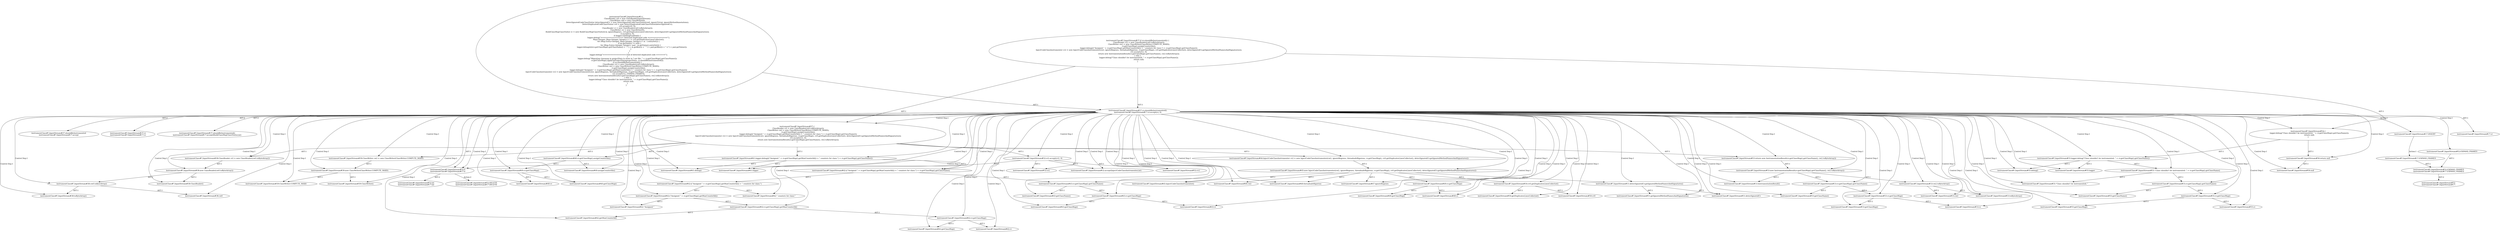 digraph "Pattern" {
0 [label="instrumentClass#?,InputStream#52:DELETE
instrumentClass#?,InputStream#17:DELETE" shape=ellipse]
1 [label="instrumentClass#?,InputStream#52:0
instrumentClass#?,InputStream#17:0" shape=ellipse]
2 [label="instrumentClass#?,InputStream#37:cv.shouldBeInstrumented()
instrumentClass#?,InputStream#17:cr.accept(cv, 0)" shape=ellipse]
3 [label="instrumentClass#?,InputStream#37:if (cv.shouldBeInstrumented()) \{
    ClassReader cr2 = new ClassReader(cw0.toByteArray());
    ClassWriter cw2 = new ClassWriter(ClassWriter.COMPUTE_MAXS);
    cv.getClassMap().assignCounterIds();
    logger.debug(((\"Assigned \" + cv.getClassMap().getMaxCounterId()) + \" counters for class:\") + cv.getClassMap().getClassName());
    InjectCodeClassInstrumenter cv2 = new InjectCodeClassInstrumenter(cw2, ignoreRegexes, threadsafeRigorous, cv.getClassMap(), cv0.getDuplicatesLinesCollector(), detectIgnoredCv.getIgnoredMethodNamesAndSignatures());
    cr2.accept(cv2, 0);
    return new InstrumentationResult(cv.getClassMap().getClassName(), cw2.toByteArray());
\} else \{
    logger.debug(\"Class shouldn't be instrumented: \" + cv.getClassMap().getClassName());
    return null;
\}" shape=ellipse]
4 [label="instrumentClass#?,InputStream#37:shouldBeInstrumented
instrumentClass#?,InputStream#17:accept" shape=ellipse]
5 [label="instrumentClass#?,InputStream#37:cv
instrumentClass#?,InputStream#17:cv" shape=ellipse]
6 [label="instrumentClass#?,InputStream#37:shouldBeInstrumented()
instrumentClass#?,InputStream#17:accept(BuildClassMapClassVisitor,int)" shape=ellipse]
7 [label="instrumentClass#?,InputStream#37:\{
    ClassReader cr2 = new ClassReader(cw0.toByteArray());
    ClassWriter cw2 = new ClassWriter(ClassWriter.COMPUTE_MAXS);
    cv.getClassMap().assignCounterIds();
    logger.debug(((\"Assigned \" + cv.getClassMap().getMaxCounterId()) + \" counters for class:\") + cv.getClassMap().getClassName());
    InjectCodeClassInstrumenter cv2 = new InjectCodeClassInstrumenter(cw2, ignoreRegexes, threadsafeRigorous, cv.getClassMap(), cv0.getDuplicatesLinesCollector(), detectIgnoredCv.getIgnoredMethodNamesAndSignatures());
    cr2.accept(cv2, 0);
    return new InstrumentationResult(cv.getClassMap().getClassName(), cw2.toByteArray());
\}" shape=ellipse]
8 [label="instrumentClass#?,InputStream#38:ClassReader cr2 = new ClassReader(cw0.toByteArray())" shape=ellipse]
9 [label="instrumentClass#?,InputStream#38:new ClassReader(cw0.toByteArray())" shape=ellipse]
10 [label="instrumentClass#?,InputStream#38:ClassReader()" shape=ellipse]
11 [label="instrumentClass#?,InputStream#38:cw0.toByteArray()" shape=ellipse]
12 [label="instrumentClass#?,InputStream#38:toByteArray()" shape=ellipse]
13 [label="instrumentClass#?,InputStream#38:cw0" shape=ellipse]
14 [label="instrumentClass#?,InputStream#39:ClassWriter cw2 = new ClassWriter(ClassWriter.COMPUTE_MAXS)" shape=ellipse]
15 [label="instrumentClass#?,InputStream#39:new ClassWriter(ClassWriter.COMPUTE_MAXS)" shape=ellipse]
16 [label="instrumentClass#?,InputStream#39:ClassWriter()" shape=ellipse]
17 [label="instrumentClass#?,InputStream#39:ClassWriter.COMPUTE_MAXS" shape=ellipse]
18 [label="instrumentClass#?,InputStream#40:cv.getClassMap().assignCounterIds()" shape=ellipse]
19 [label="instrumentClass#?,InputStream#40:assignCounterIds()" shape=ellipse]
20 [label="instrumentClass#?,InputStream#40:cv.getClassMap()" shape=ellipse]
21 [label="instrumentClass#?,InputStream#40:getClassMap()" shape=ellipse]
22 [label="instrumentClass#?,InputStream#40:cv" shape=ellipse]
23 [label="instrumentClass#?,InputStream#41:logger.debug(((\"Assigned \" + cv.getClassMap().getMaxCounterId()) + \" counters for class:\") + cv.getClassMap().getClassName())" shape=ellipse]
24 [label="instrumentClass#?,InputStream#41:debug()" shape=ellipse]
25 [label="instrumentClass#?,InputStream#41:logger" shape=ellipse]
26 [label="instrumentClass#?,InputStream#42:((\"Assigned \" + cv.getClassMap().getMaxCounterId()) + \" counters for class:\") + cv.getClassMap().getClassName()" shape=ellipse]
27 [label="instrumentClass#?,InputStream#42:((\"Assigned \" + cv.getClassMap().getMaxCounterId()) + \" counters for class:\")" shape=ellipse]
28 [label="instrumentClass#?,InputStream#42:(\"Assigned \" + cv.getClassMap().getMaxCounterId())" shape=ellipse]
29 [label="instrumentClass#?,InputStream#42:\"Assigned \"" shape=ellipse]
30 [label="instrumentClass#?,InputStream#42:cv.getClassMap().getMaxCounterId()" shape=ellipse]
31 [label="instrumentClass#?,InputStream#42:getMaxCounterId()" shape=ellipse]
32 [label="instrumentClass#?,InputStream#42:cv.getClassMap()" shape=ellipse]
33 [label="instrumentClass#?,InputStream#42:getClassMap()" shape=ellipse]
34 [label="instrumentClass#?,InputStream#42:cv" shape=ellipse]
35 [label="instrumentClass#?,InputStream#42:\" counters for class:\"" shape=ellipse]
36 [label="instrumentClass#?,InputStream#43:cv.getClassMap().getClassName()" shape=ellipse]
37 [label="instrumentClass#?,InputStream#43:getClassName()" shape=ellipse]
38 [label="instrumentClass#?,InputStream#43:cv.getClassMap()" shape=ellipse]
39 [label="instrumentClass#?,InputStream#43:getClassMap()" shape=ellipse]
40 [label="instrumentClass#?,InputStream#43:cv" shape=ellipse]
41 [label="instrumentClass#?,InputStream#44:InjectCodeClassInstrumenter cv2 = new InjectCodeClassInstrumenter(cw2, ignoreRegexes, threadsafeRigorous, cv.getClassMap(), cv0.getDuplicatesLinesCollector(), detectIgnoredCv.getIgnoredMethodNamesAndSignatures())" shape=ellipse]
42 [label="instrumentClass#?,InputStream#45:new InjectCodeClassInstrumenter(cw2, ignoreRegexes, threadsafeRigorous, cv.getClassMap(), cv0.getDuplicatesLinesCollector(), detectIgnoredCv.getIgnoredMethodNamesAndSignatures())" shape=ellipse]
43 [label="instrumentClass#?,InputStream#45:InjectCodeClassInstrumenter()" shape=ellipse]
44 [label="instrumentClass#?,InputStream#46:cw2" shape=ellipse]
45 [label="instrumentClass#?,InputStream#47:ignoreRegexes" shape=ellipse]
46 [label="instrumentClass#?,InputStream#48:threadsafeRigorous" shape=ellipse]
47 [label="instrumentClass#?,InputStream#49:cv.getClassMap()" shape=ellipse]
48 [label="instrumentClass#?,InputStream#49:getClassMap()" shape=ellipse]
49 [label="instrumentClass#?,InputStream#49:cv" shape=ellipse]
50 [label="instrumentClass#?,InputStream#50:cv0.getDuplicatesLinesCollector()" shape=ellipse]
51 [label="instrumentClass#?,InputStream#50:getDuplicatesLinesCollector()" shape=ellipse]
52 [label="instrumentClass#?,InputStream#50:cv0" shape=ellipse]
53 [label="instrumentClass#?,InputStream#51:detectIgnoredCv.getIgnoredMethodNamesAndSignatures()" shape=ellipse]
54 [label="instrumentClass#?,InputStream#51:getIgnoredMethodNamesAndSignatures()" shape=ellipse]
55 [label="instrumentClass#?,InputStream#51:detectIgnoredCv" shape=ellipse]
56 [label="instrumentClass#?,InputStream#52:cr2.accept(cv2, 0)" shape=ellipse]
57 [label="instrumentClass#?,InputStream#52:accept(InjectCodeClassInstrumenter,int)" shape=ellipse]
58 [label="instrumentClass#?,InputStream#52:cr2" shape=ellipse]
59 [label="instrumentClass#?,InputStream#52:cv2" shape=ellipse]
60 [label="instrumentClass#?,InputStream#53:return new InstrumentationResult(cv.getClassMap().getClassName(), cw2.toByteArray())" shape=ellipse]
61 [label="instrumentClass#?,InputStream#53:new InstrumentationResult(cv.getClassMap().getClassName(), cw2.toByteArray())" shape=ellipse]
62 [label="instrumentClass#?,InputStream#53:InstrumentationResult()" shape=ellipse]
63 [label="instrumentClass#?,InputStream#53:cv.getClassMap().getClassName()" shape=ellipse]
64 [label="instrumentClass#?,InputStream#53:getClassName()" shape=ellipse]
65 [label="instrumentClass#?,InputStream#53:cv.getClassMap()" shape=ellipse]
66 [label="instrumentClass#?,InputStream#53:getClassMap()" shape=ellipse]
67 [label="instrumentClass#?,InputStream#53:cv" shape=ellipse]
68 [label="instrumentClass#?,InputStream#53:cw2.toByteArray()" shape=ellipse]
69 [label="instrumentClass#?,InputStream#53:toByteArray()" shape=ellipse]
70 [label="instrumentClass#?,InputStream#53:cw2" shape=ellipse]
71 [label="instrumentClass#?,InputStream#54:\{
    logger.debug(\"Class shouldn't be instrumented: \" + cv.getClassMap().getClassName());
    return null;
\}" shape=ellipse]
72 [label="instrumentClass#?,InputStream#55:logger.debug(\"Class shouldn't be instrumented: \" + cv.getClassMap().getClassName())" shape=ellipse]
73 [label="instrumentClass#?,InputStream#55:debug()" shape=ellipse]
74 [label="instrumentClass#?,InputStream#55:logger" shape=ellipse]
75 [label="instrumentClass#?,InputStream#55:\"Class shouldn't be instrumented: \" + cv.getClassMap().getClassName()" shape=ellipse]
76 [label="instrumentClass#?,InputStream#55:\"Class shouldn't be instrumented: \"" shape=ellipse]
77 [label="instrumentClass#?,InputStream#55:cv.getClassMap().getClassName()" shape=ellipse]
78 [label="instrumentClass#?,InputStream#55:getClassName()" shape=ellipse]
79 [label="instrumentClass#?,InputStream#55:cv.getClassMap()" shape=ellipse]
80 [label="instrumentClass#?,InputStream#55:getClassMap()" shape=ellipse]
81 [label="instrumentClass#?,InputStream#55:cv" shape=ellipse]
82 [label="instrumentClass#?,InputStream#56:return null" shape=ellipse]
83 [label="instrumentClass#?,InputStream#56:null" shape=ellipse]
84 [label="instrumentClass#?,InputStream#52:EXPAND_FRAMES" shape=ellipse]
85 [label="instrumentClass#?,InputStream#52:EXPAND_FRAMES
instrumentClass#?,InputStream#17:EXPAND_FRAMES" shape=ellipse]
86 [label="instrumentClass#?,InputStream#52:
instrumentClass#?,InputStream#17:" shape=ellipse]
87 [label="instrumentClass#?,InputStream#52:int
instrumentClass#?,InputStream#17:int" shape=ellipse]
88 [label="instrumentClass#?,InputStream#2:\{
    ClassReader cr0 = new ClassReader(inputStream);
    ClassWriter cw0 = new ClassWriter(0);
    DetectIgnoredCodeClassVisitor detectIgnoredCv = new DetectIgnoredCodeClassVisitor(cw0, ignoreTrivial, ignoreMethodAnnotations);
    DetectDuplicatedCodeClassVisitor cv0 = new DetectDuplicatedCodeClassVisitor(detectIgnoredCv);
    cr0.accept(cv0, 0);
    ClassReader cr = new ClassReader(cw0.toByteArray());
    ClassWriter cw = new ClassWriter(0);
    BuildClassMapClassVisitor cv = new BuildClassMapClassVisitor(cw, ignoreRegexes, cv0.getDuplicatesLinesCollector(), detectIgnoredCv.getIgnoredMethodNamesAndSignatures());
    cr.accept(cv, 0);
    if (logger.isDebugEnabled()) \{
        logger.debug(\"=============== Detected duplicated code =============\");
        Map<Integer, Map<Integer, Integer>> l = cv0.getDuplicatesLinesCollector();
        for (Map.Entry<Integer, Map<Integer, Integer>> m : l.entrySet()) \{
            if (m.getValue() != null) \{
                for (Map.Entry<Integer, Integer> pair : m.getValue().entrySet()) \{
                    logger.debug((((((cv.getClassMap().getClassName() + \":\") + m.getKey()) + \" \") + pair.getKey()) + \"->\") + pair.getValue());
                \}
            \}
        \}
        logger.debug(\"=============== End of detected duplicated code ======\");
    \}
    logger.debug(\"Migrating classmap in projectData to store in *.ser file: \" + cv.getClassMap().getClassName());
    cv.getClassMap().applyOnProjectData(projectData, cv.shouldBeInstrumented());
    if (cv.shouldBeInstrumented()) \{
        ClassReader cr2 = new ClassReader(cw0.toByteArray());
        ClassWriter cw2 = new ClassWriter(ClassWriter.COMPUTE_MAXS);
        cv.getClassMap().assignCounterIds();
        logger.debug(((\"Assigned \" + cv.getClassMap().getMaxCounterId()) + \" counters for class:\") + cv.getClassMap().getClassName());
        InjectCodeClassInstrumenter cv2 = new InjectCodeClassInstrumenter(cw2, ignoreRegexes, threadsafeRigorous, cv.getClassMap(), cv0.getDuplicatesLinesCollector(), detectIgnoredCv.getIgnoredMethodNamesAndSignatures());
        cr2.accept(cv2, EXPAND_FRAMES);
        return new InstrumentationResult(cv.getClassMap().getClassName(), cw2.toByteArray());
    \} else \{
        logger.debug(\"Class shouldn't be instrumented: \" + cv.getClassMap().getClassName());
        return null;
    \}
\}" shape=ellipse]
89 [label="instrumentClass#?,InputStream#17:cr" shape=ellipse]
90 [label="instrumentClass#?,InputStream#17:INSERT" shape=ellipse]
91 [label="instrumentClass#?,InputStream#17:EXPAND_FRAMES" shape=ellipse]
1 -> 0 [label="Action:2"];
1 -> 87 [label="AST:2"];
2 -> 1 [label="Control Dep:1"];
2 -> 4 [label="AST:2"];
2 -> 5 [label="AST:2"];
2 -> 6 [label="AST:2"];
2 -> 7 [label="Control Dep:1"];
2 -> 8 [label="Control Dep:1"];
2 -> 9 [label="Control Dep:1"];
2 -> 10 [label="Control Dep:1"];
2 -> 11 [label="Control Dep:1"];
2 -> 12 [label="Control Dep:1"];
2 -> 13 [label="Control Dep:1"];
2 -> 14 [label="Control Dep:1"];
2 -> 15 [label="Control Dep:1"];
2 -> 16 [label="Control Dep:1"];
2 -> 17 [label="Control Dep:1"];
2 -> 18 [label="Control Dep:1"];
2 -> 19 [label="Control Dep:1"];
2 -> 20 [label="Control Dep:1"];
2 -> 21 [label="Control Dep:1"];
2 -> 22 [label="Control Dep:1"];
2 -> 23 [label="Control Dep:1"];
2 -> 24 [label="Control Dep:1"];
2 -> 25 [label="Control Dep:1"];
2 -> 26 [label="Control Dep:1"];
2 -> 27 [label="Control Dep:1"];
2 -> 28 [label="Control Dep:1"];
2 -> 29 [label="Control Dep:1"];
2 -> 30 [label="Control Dep:1"];
2 -> 31 [label="Control Dep:1"];
2 -> 32 [label="Control Dep:1"];
2 -> 33 [label="Control Dep:1"];
2 -> 34 [label="Control Dep:1"];
2 -> 35 [label="Control Dep:1"];
2 -> 36 [label="Control Dep:1"];
2 -> 37 [label="Control Dep:1"];
2 -> 38 [label="Control Dep:1"];
2 -> 39 [label="Control Dep:1"];
2 -> 40 [label="Control Dep:1"];
2 -> 41 [label="Control Dep:1"];
2 -> 42 [label="Control Dep:1"];
2 -> 43 [label="Control Dep:1"];
2 -> 44 [label="Control Dep:1"];
2 -> 45 [label="Control Dep:1"];
2 -> 46 [label="Control Dep:1"];
2 -> 47 [label="Control Dep:1"];
2 -> 48 [label="Control Dep:1"];
2 -> 49 [label="Control Dep:1"];
2 -> 50 [label="Control Dep:1"];
2 -> 51 [label="Control Dep:1"];
2 -> 52 [label="Control Dep:1"];
2 -> 53 [label="Control Dep:1"];
2 -> 54 [label="Control Dep:1"];
2 -> 55 [label="Control Dep:1"];
2 -> 56 [label="Control Dep:1"];
2 -> 57 [label="Control Dep:1"];
2 -> 58 [label="Control Dep:1"];
2 -> 59 [label="Control Dep:1"];
2 -> 60 [label="Control Dep:1"];
2 -> 61 [label="Control Dep:1"];
2 -> 62 [label="Control Dep:1"];
2 -> 63 [label="Control Dep:1"];
2 -> 64 [label="Control Dep:1"];
2 -> 65 [label="Control Dep:1"];
2 -> 66 [label="Control Dep:1"];
2 -> 67 [label="Control Dep:1"];
2 -> 68 [label="Control Dep:1"];
2 -> 69 [label="Control Dep:1"];
2 -> 70 [label="Control Dep:1"];
2 -> 71 [label="Control Dep:1"];
2 -> 72 [label="Control Dep:1"];
2 -> 73 [label="Control Dep:1"];
2 -> 74 [label="Control Dep:1"];
2 -> 75 [label="Control Dep:1"];
2 -> 76 [label="Control Dep:1"];
2 -> 77 [label="Control Dep:1"];
2 -> 78 [label="Control Dep:1"];
2 -> 79 [label="Control Dep:1"];
2 -> 80 [label="Control Dep:1"];
2 -> 81 [label="Control Dep:1"];
2 -> 82 [label="Control Dep:1"];
2 -> 83 [label="Control Dep:1"];
2 -> 84 [label="Control Dep:1"];
2 -> 1 [label="AST:1"];
2 -> 89 [label="AST:1"];
2 -> 90 [label="Action:1"];
3 -> 2 [label="AST:1"];
3 -> 7 [label="AST:1"];
3 -> 71 [label="AST:1"];
7 -> 8 [label="AST:1"];
7 -> 14 [label="AST:1"];
7 -> 18 [label="AST:1"];
7 -> 23 [label="AST:1"];
7 -> 41 [label="AST:1"];
7 -> 56 [label="AST:1"];
7 -> 60 [label="AST:1"];
8 -> 9 [label="AST:1"];
9 -> 10 [label="AST:1"];
9 -> 11 [label="AST:1"];
11 -> 13 [label="AST:1"];
11 -> 12 [label="AST:1"];
14 -> 15 [label="AST:1"];
15 -> 16 [label="AST:1"];
15 -> 17 [label="AST:1"];
18 -> 20 [label="AST:1"];
18 -> 19 [label="AST:1"];
20 -> 22 [label="AST:1"];
20 -> 21 [label="AST:1"];
23 -> 25 [label="AST:1"];
23 -> 24 [label="AST:1"];
23 -> 26 [label="AST:1"];
26 -> 27 [label="AST:1"];
26 -> 36 [label="AST:1"];
27 -> 28 [label="AST:1"];
27 -> 35 [label="AST:1"];
28 -> 29 [label="AST:1"];
28 -> 30 [label="AST:1"];
30 -> 32 [label="AST:1"];
30 -> 31 [label="AST:1"];
32 -> 34 [label="AST:1"];
32 -> 33 [label="AST:1"];
36 -> 38 [label="AST:1"];
36 -> 37 [label="AST:1"];
38 -> 40 [label="AST:1"];
38 -> 39 [label="AST:1"];
41 -> 42 [label="AST:1"];
42 -> 43 [label="AST:1"];
42 -> 44 [label="AST:1"];
42 -> 45 [label="AST:1"];
42 -> 46 [label="AST:1"];
42 -> 47 [label="AST:1"];
42 -> 50 [label="AST:1"];
42 -> 53 [label="AST:1"];
47 -> 49 [label="AST:1"];
47 -> 48 [label="AST:1"];
50 -> 52 [label="AST:1"];
50 -> 51 [label="AST:1"];
53 -> 55 [label="AST:1"];
53 -> 54 [label="AST:1"];
56 -> 1 [label="AST:1"];
56 -> 58 [label="AST:1"];
56 -> 57 [label="AST:1"];
56 -> 59 [label="AST:1"];
60 -> 61 [label="AST:1"];
61 -> 62 [label="AST:1"];
61 -> 63 [label="AST:1"];
61 -> 68 [label="AST:1"];
63 -> 65 [label="AST:1"];
63 -> 64 [label="AST:1"];
65 -> 67 [label="AST:1"];
65 -> 66 [label="AST:1"];
68 -> 70 [label="AST:1"];
68 -> 69 [label="AST:1"];
71 -> 72 [label="AST:1"];
71 -> 82 [label="AST:1"];
72 -> 74 [label="AST:1"];
72 -> 73 [label="AST:1"];
72 -> 75 [label="AST:1"];
75 -> 76 [label="AST:1"];
75 -> 77 [label="AST:1"];
77 -> 79 [label="AST:1"];
77 -> 78 [label="AST:1"];
79 -> 81 [label="AST:1"];
79 -> 80 [label="AST:1"];
82 -> 83 [label="AST:1"];
84 -> 85 [label="AST:1"];
85 -> 86 [label="AST:2"];
88 -> 2 [label="AST:1"];
90 -> 91 [label="Action:1"];
91 -> 85 [label="AST:1"];
}